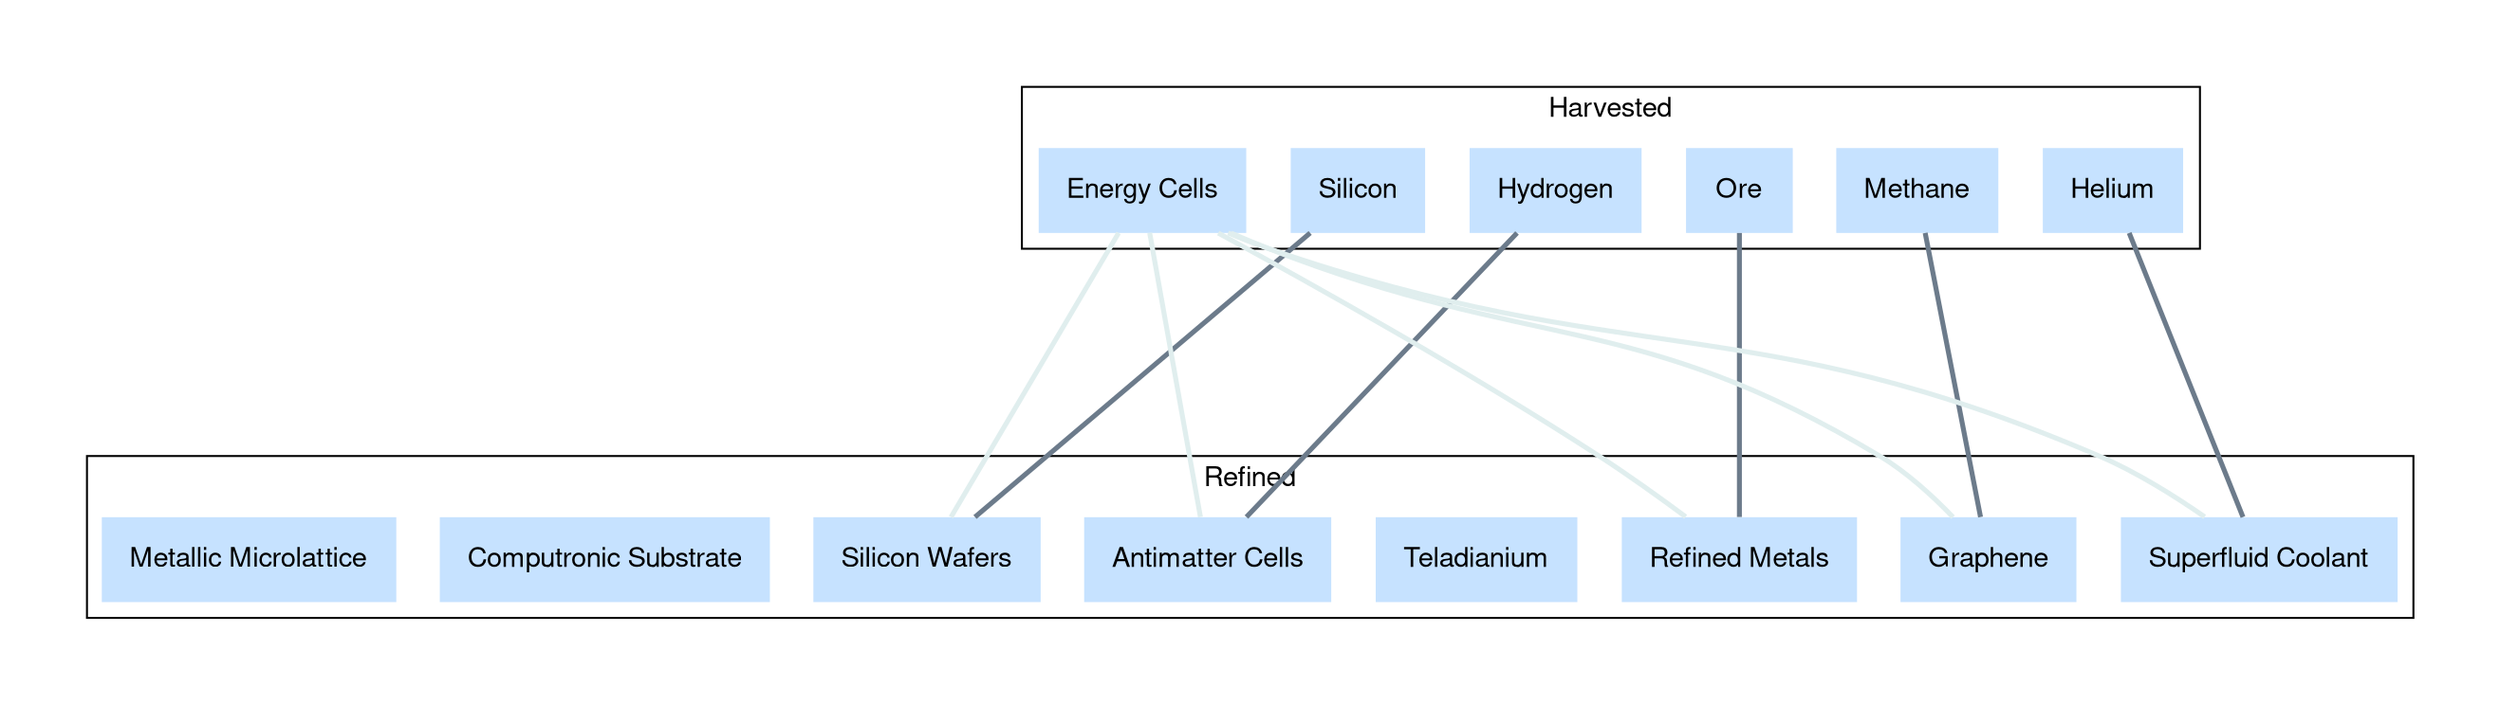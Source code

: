 graph "X4 Economy" {
	compound=true fontname="Helvetica,Arial,sans-serif"
	graph [nodesep=0.3 pad=0.5 ranksep=2]
	node [color=slategray1 fontname="Helvetica,Arial,sans-serif" margin=0.2 penwidth=0 shape=record style=filled]
	edge [fontname="Helvetica,Arial,sans-serif" penwidth=2.5]
	subgraph 0 {
		cluster=true label=Harvested
		Helium [colour=lightsteelblue2 shape=box]
		Methane [colour=lightsteelblue2 shape=box]
		Ore [colour=lightsteelblue2 shape=box]
		Hydrogen [colour=lightsteelblue2 shape=box]
		Silicon [colour=lightsteelblue2 shape=box]
		"Energy Cells" [colour=lightsteelblue2 shape=box]
	}
	subgraph 3 {
		cluster=true label=Refined
		"Superfluid Coolant" [colour=lightsteelblue2 shape=box]
		Graphene [colour=lightsteelblue2 shape=box]
		"Refined Metals" [colour=lightsteelblue2 shape=box]
		Teladianium [colour=lightsteelblue2 shape=box]
		"Antimatter Cells" [colour=lightsteelblue2 shape=box]
		"Silicon Wafers" [colour=lightsteelblue2 shape=box]
		"Computronic Substrate" [colour=lightsteelblue2 shape=box]
		"Metallic Microlattice" [colour=lightsteelblue2 shape=box]
	}
	"Energy Cells" -- "Superfluid Coolant" [color=azure2 constraint=false]
	Helium -- "Superfluid Coolant" [color=slategray4 constraint=true]
	"Energy Cells" -- Graphene [color=azure2 constraint=false]
	Methane -- Graphene [color=slategray4 constraint=true]
	"Energy Cells" -- "Refined Metals" [color=azure2 constraint=false]
	Ore -- "Refined Metals" [color=slategray4 constraint=true]
	"Energy Cells" -- "Antimatter Cells" [color=azure2 constraint=false]
	Hydrogen -- "Antimatter Cells" [color=slategray4 constraint=true]
	"Energy Cells" -- "Silicon Wafers" [color=azure2 constraint=false]
	Silicon -- "Silicon Wafers" [color=slategray4 constraint=true]
}
